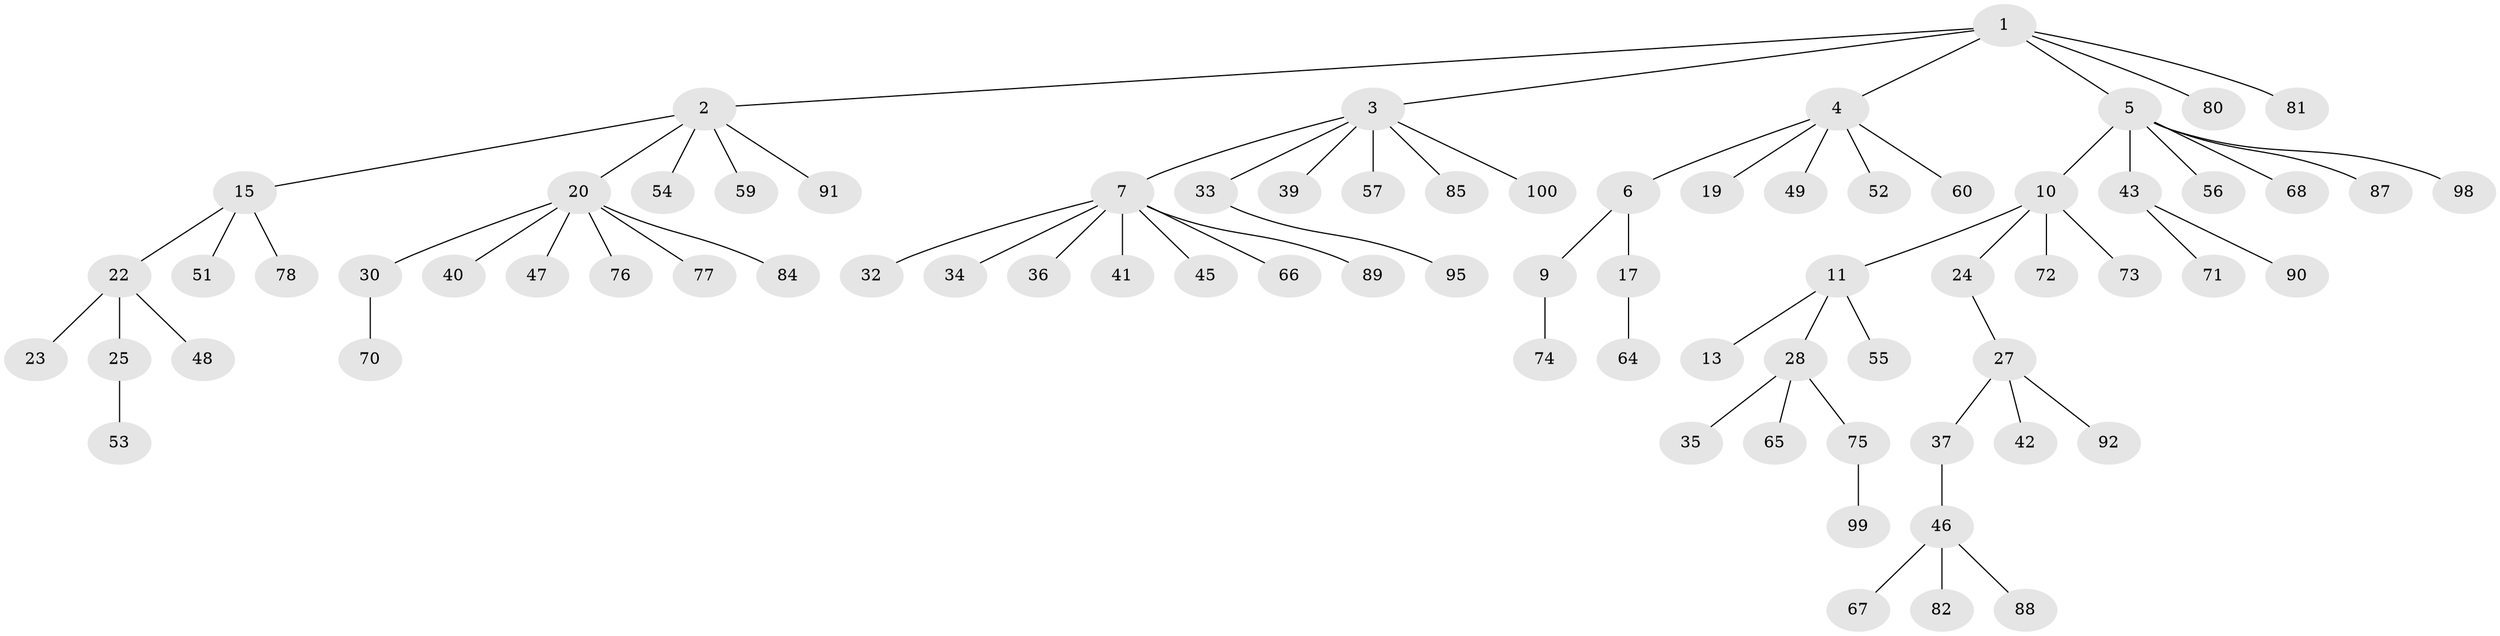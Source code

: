 // original degree distribution, {6: 0.02, 3: 0.12, 5: 0.08, 4: 0.03, 2: 0.16, 1: 0.58, 8: 0.01}
// Generated by graph-tools (version 1.1) at 2025/11/02/21/25 10:11:10]
// undirected, 76 vertices, 75 edges
graph export_dot {
graph [start="1"]
  node [color=gray90,style=filled];
  1 [super="+12"];
  2 [super="+8"];
  3 [super="+16"];
  4 [super="+31"];
  5 [super="+14"];
  6;
  7 [super="+18"];
  9 [super="+62"];
  10 [super="+69"];
  11 [super="+26"];
  13;
  15 [super="+38"];
  17;
  19;
  20 [super="+21"];
  22 [super="+79"];
  23 [super="+61"];
  24;
  25 [super="+29"];
  27 [super="+44"];
  28 [super="+50"];
  30 [super="+83"];
  32;
  33;
  34 [super="+86"];
  35;
  36;
  37 [super="+93"];
  39 [super="+97"];
  40;
  41;
  42;
  43;
  45;
  46 [super="+63"];
  47;
  48;
  49 [super="+58"];
  51;
  52;
  53;
  54;
  55;
  56;
  57;
  59;
  60;
  64;
  65;
  66;
  67;
  68;
  70;
  71 [super="+94"];
  72;
  73;
  74;
  75;
  76;
  77;
  78;
  80;
  81;
  82;
  84;
  85;
  87;
  88 [super="+96"];
  89;
  90;
  91;
  92;
  95;
  98;
  99;
  100;
  1 -- 2;
  1 -- 3;
  1 -- 4;
  1 -- 5;
  1 -- 80;
  1 -- 81;
  2 -- 59;
  2 -- 20;
  2 -- 54;
  2 -- 91;
  2 -- 15;
  3 -- 7;
  3 -- 33;
  3 -- 39;
  3 -- 100;
  3 -- 57;
  3 -- 85;
  4 -- 6;
  4 -- 19;
  4 -- 60;
  4 -- 49;
  4 -- 52;
  5 -- 10;
  5 -- 56;
  5 -- 98;
  5 -- 68;
  5 -- 87;
  5 -- 43;
  6 -- 9;
  6 -- 17;
  7 -- 32;
  7 -- 34;
  7 -- 89;
  7 -- 66;
  7 -- 36;
  7 -- 41;
  7 -- 45;
  9 -- 74;
  10 -- 11;
  10 -- 24;
  10 -- 72;
  10 -- 73;
  11 -- 13;
  11 -- 28;
  11 -- 55;
  15 -- 22;
  15 -- 51;
  15 -- 78;
  17 -- 64;
  20 -- 30;
  20 -- 40;
  20 -- 47;
  20 -- 76;
  20 -- 77;
  20 -- 84;
  22 -- 23;
  22 -- 25;
  22 -- 48;
  24 -- 27;
  25 -- 53;
  27 -- 37;
  27 -- 42;
  27 -- 92;
  28 -- 35;
  28 -- 65;
  28 -- 75;
  30 -- 70;
  33 -- 95;
  37 -- 46;
  43 -- 71;
  43 -- 90;
  46 -- 67;
  46 -- 82;
  46 -- 88;
  75 -- 99;
}
